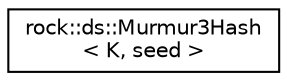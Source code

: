 digraph "类继承关系图"
{
 // LATEX_PDF_SIZE
  edge [fontname="Helvetica",fontsize="10",labelfontname="Helvetica",labelfontsize="10"];
  node [fontname="Helvetica",fontsize="10",shape=record];
  rankdir="LR";
  Node0 [label="rock::ds::Murmur3Hash\l\< K, seed \>",height=0.2,width=0.4,color="black", fillcolor="white", style="filled",URL="$classrock_1_1ds_1_1Murmur3Hash.html",tooltip=" "];
}
